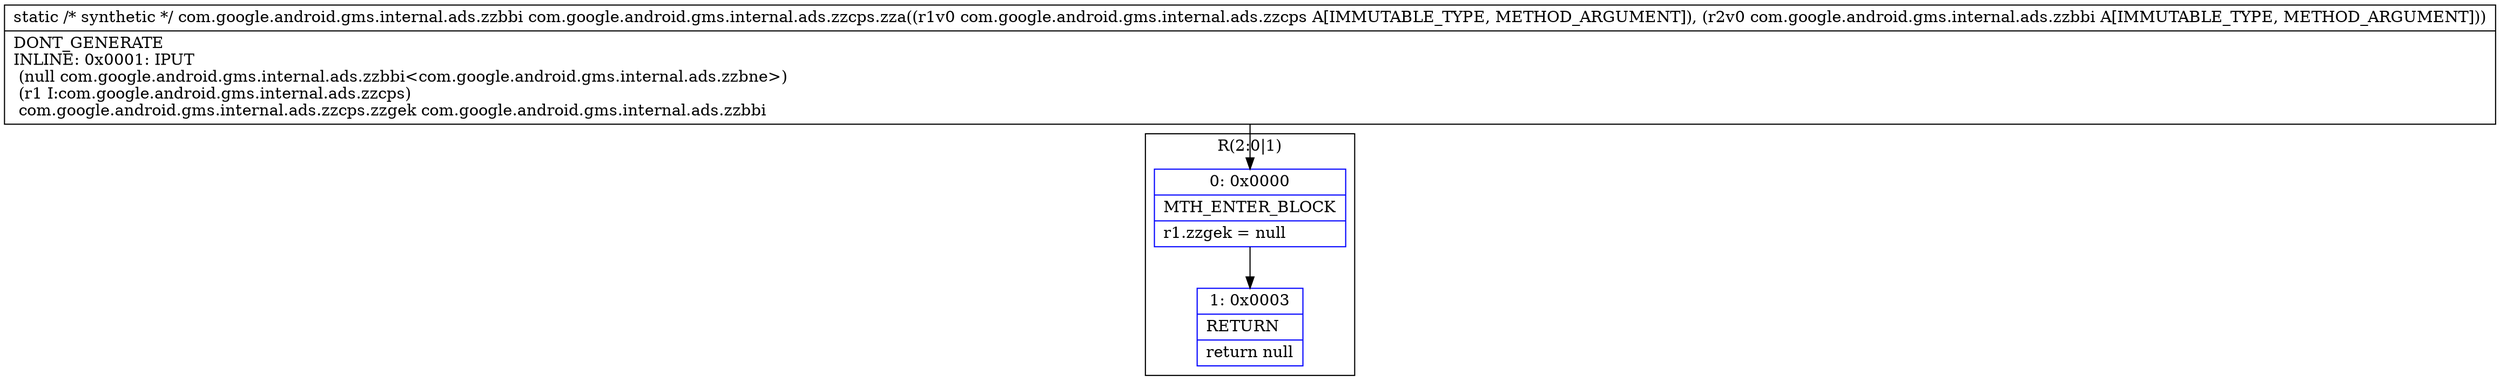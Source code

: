 digraph "CFG forcom.google.android.gms.internal.ads.zzcps.zza(Lcom\/google\/android\/gms\/internal\/ads\/zzcps;Lcom\/google\/android\/gms\/internal\/ads\/zzbbi;)Lcom\/google\/android\/gms\/internal\/ads\/zzbbi;" {
subgraph cluster_Region_529109725 {
label = "R(2:0|1)";
node [shape=record,color=blue];
Node_0 [shape=record,label="{0\:\ 0x0000|MTH_ENTER_BLOCK\l|r1.zzgek = null\l}"];
Node_1 [shape=record,label="{1\:\ 0x0003|RETURN\l|return null\l}"];
}
MethodNode[shape=record,label="{static \/* synthetic *\/ com.google.android.gms.internal.ads.zzbbi com.google.android.gms.internal.ads.zzcps.zza((r1v0 com.google.android.gms.internal.ads.zzcps A[IMMUTABLE_TYPE, METHOD_ARGUMENT]), (r2v0 com.google.android.gms.internal.ads.zzbbi A[IMMUTABLE_TYPE, METHOD_ARGUMENT]))  | DONT_GENERATE\lINLINE: 0x0001: IPUT  \l  (null com.google.android.gms.internal.ads.zzbbi\<com.google.android.gms.internal.ads.zzbne\>)\l  (r1 I:com.google.android.gms.internal.ads.zzcps)\l com.google.android.gms.internal.ads.zzcps.zzgek com.google.android.gms.internal.ads.zzbbi\l}"];
MethodNode -> Node_0;
Node_0 -> Node_1;
}

